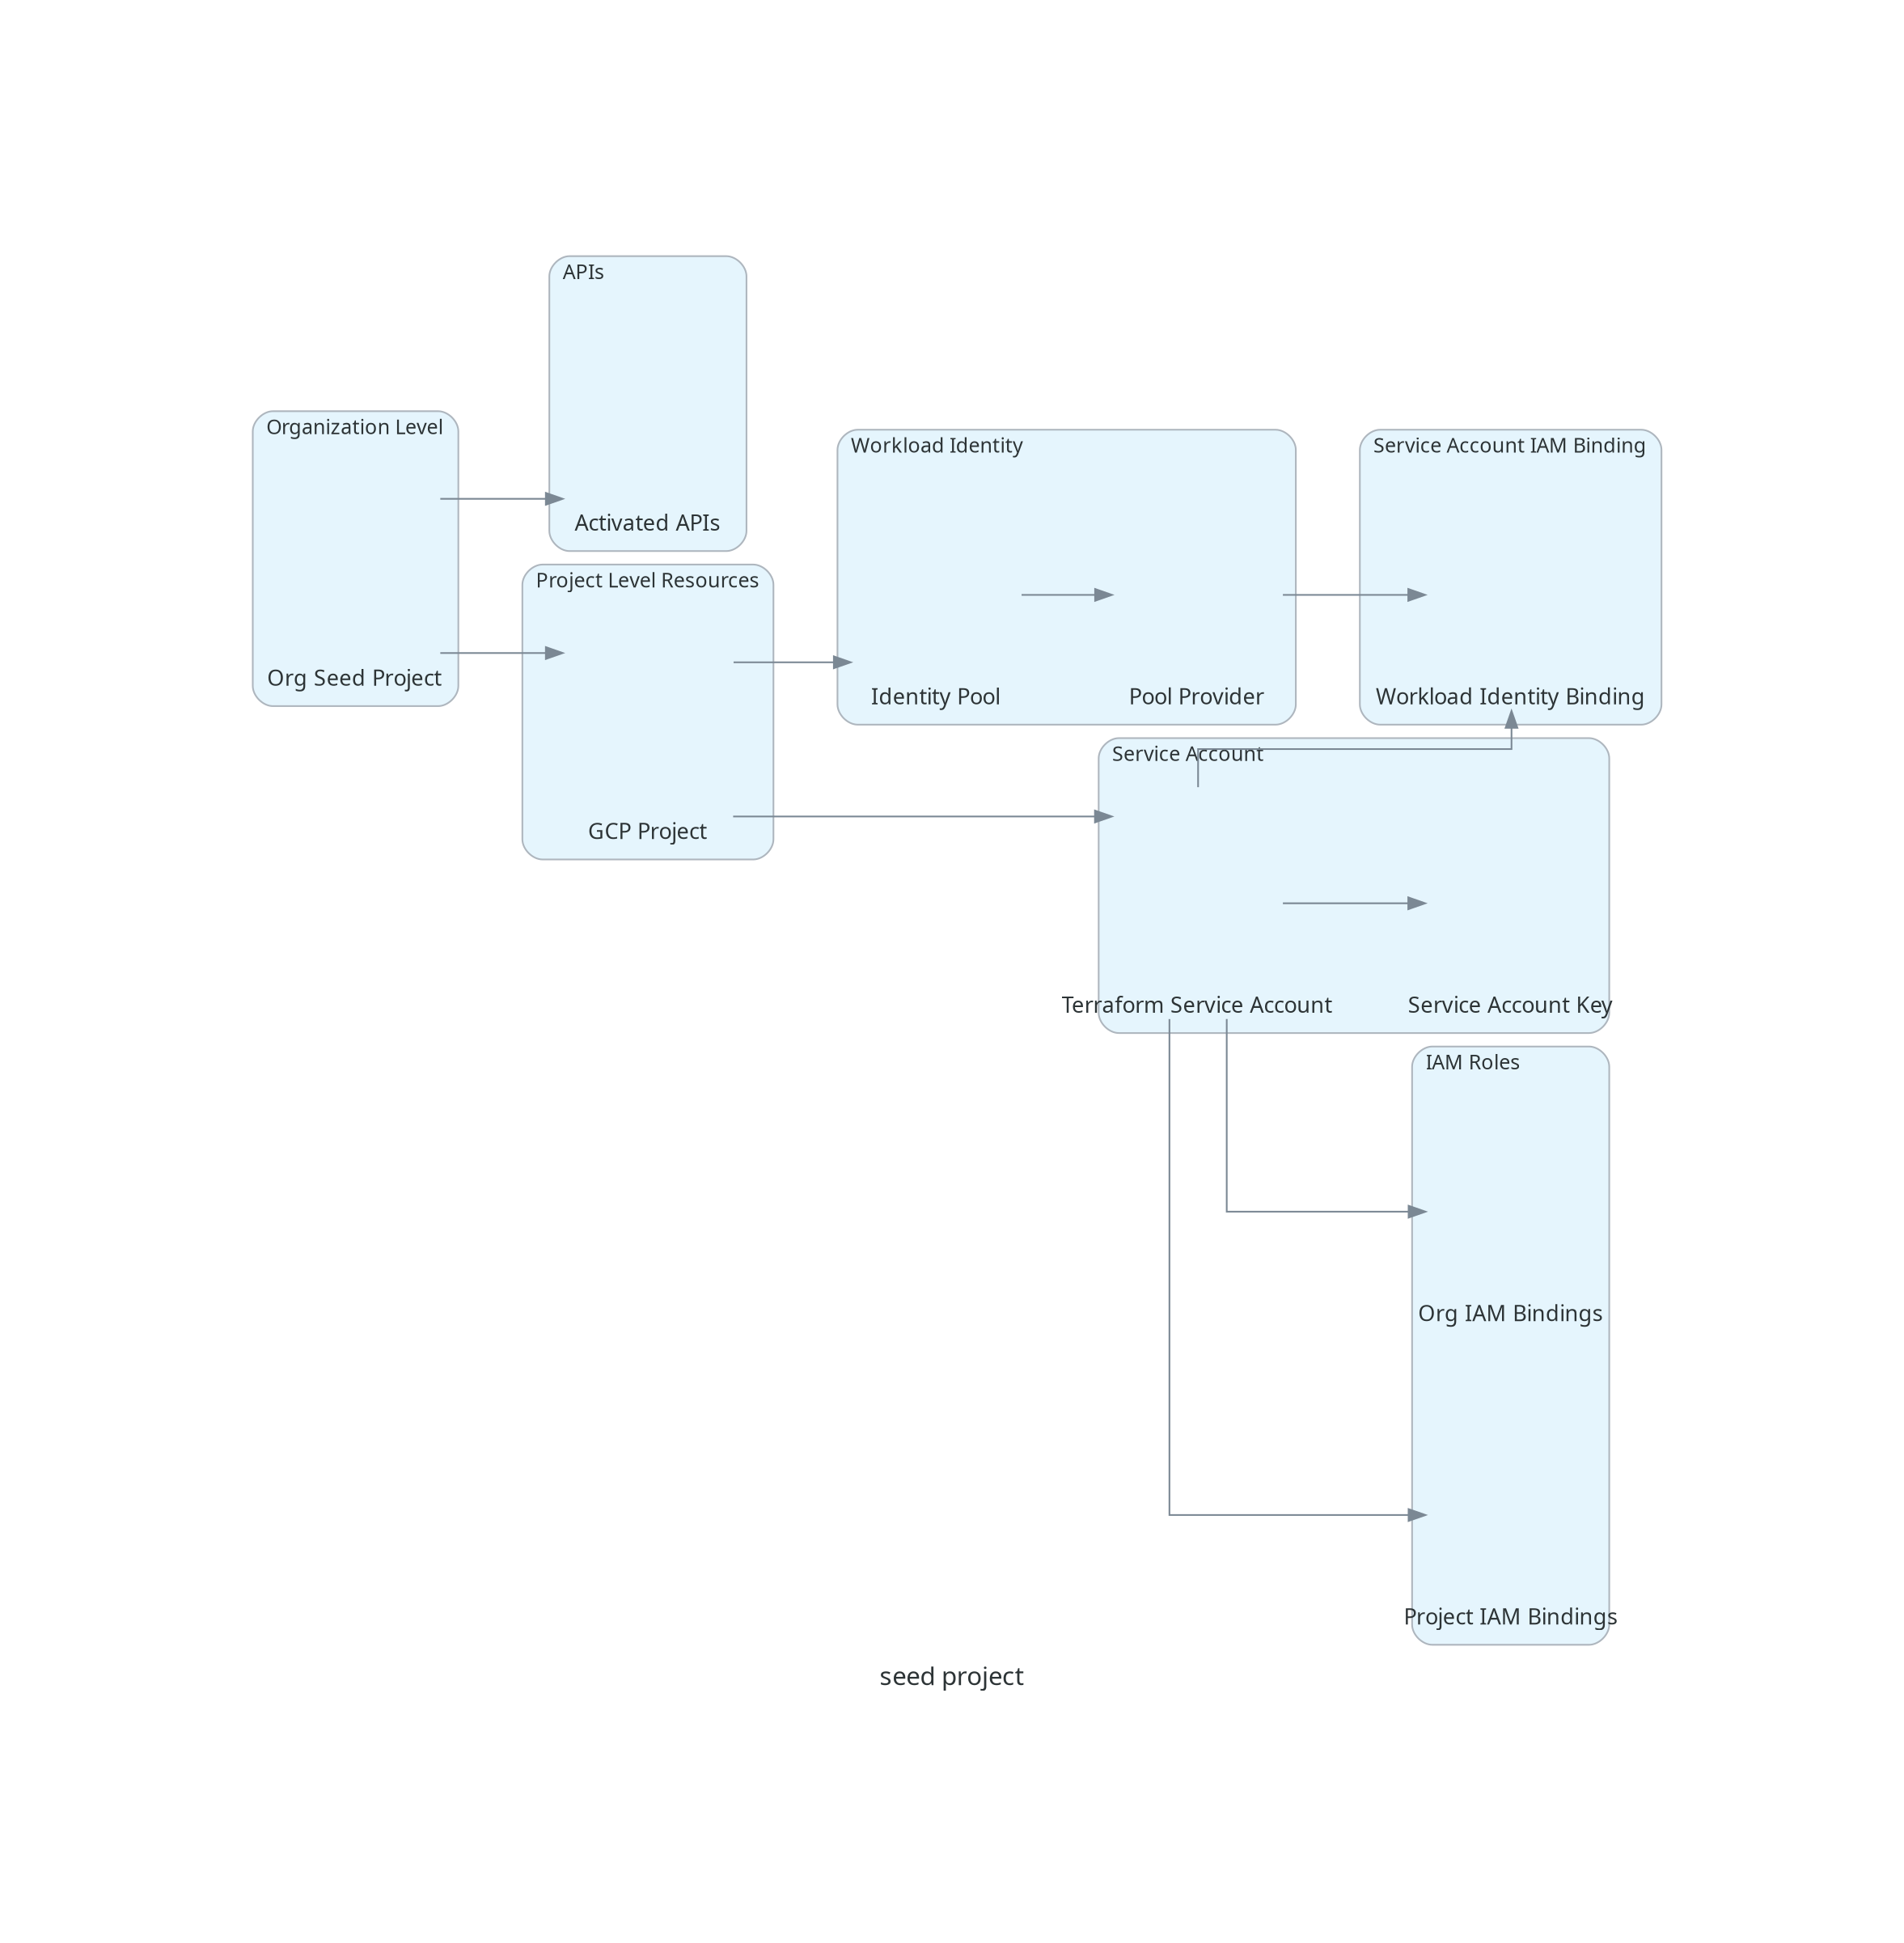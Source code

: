 digraph "seed project" {
	graph [bb="0,0,826,856.75",
		fontcolor="#2D3436",
		fontname="Sans-Serif",
		fontsize=15,
		label="seed project",
		lheight=0.22,
		lp="413,11.875",
		lwidth=1.14,
		nodesep=0.60,
		pad=2.0,
		rankdir=LR,
		ranksep=0.75,
		splines=ortho
	];
	node [fixedsize=true,
		fontcolor="#2D3436",
		fontname="Sans-Serif",
		fontsize=13,
		height=1.4,
		imagescale=true,
		label="\N",
		labelloc=b,
		shape=box,
		style=rounded,
		width=1.4
	];
	edge [color="#7B8894"];
	subgraph "cluster_Organization Level" {
		graph [bb="8,584.75,124.8,757.75",
			bgcolor="#E5F5FD",
			fontname="Sans-Serif",
			fontsize=12,
			label="Organization Level",
			labeljust=l,
			lheight=0.18,
			lp="66.25,747.38",
			lwidth=1.40,
			pencolor="#AEB6BE",
			rankdir=LR,
			shape=box,
			style=rounded
		];
		"3ecf04c7a1f6422e9474e9821382e4fe"	[height=1.9,
			image="/usr/local/lib/python3.11/site-packages/resources/gcp/devtools/code.png",
			label="Org Seed Project",
			pos="66.4,660.75",
			shape=none];
	}
	subgraph cluster_APIs {
		graph [bb="176.8,675.75,293.6,848.75",
			bgcolor="#E5F5FD",
			fontname="Sans-Serif",
			fontsize=12,
			label=APIs,
			labeljust=l,
			lheight=0.18,
			lp="197.55,838.38",
			lwidth=0.35,
			pencolor="#AEB6BE",
			rankdir=LR,
			shape=box,
			style=rounded
		];
		cb3aac52668549f885bb373cddcd6ec6	[height=1.9,
			image="/usr/local/lib/python3.11/site-packages/resources/gcp/analytics/bigquery.png",
			label="Activated APIs",
			pos="235.2,751.75",
			shape=none];
	}
	subgraph "cluster_Project Level Resources" {
		graph [bb="162.8,494.75,308.6,667.75",
			bgcolor="#E5F5FD",
			fontname="Sans-Serif",
			fontsize=12,
			label="Project Level Resources",
			labeljust=l,
			lheight=0.18,
			lp="236.05,657.38",
			lwidth=1.81,
			pencolor="#AEB6BE",
			rankdir=LR,
			shape=box,
			style=rounded
		];
		"1e7f685a130f491cba710308c936b8ca"	[height=1.9,
			image="/usr/local/lib/python3.11/site-packages/resources/gcp/compute/app-engine.png",
			label="GCP Project",
			pos="235.2,570.75",
			shape=none];
	}
	subgraph "cluster_Service Account" {
		graph [bb="501.4,392.75,799,565.75",
			bgcolor="#E5F5FD",
			fontname="Sans-Serif",
			fontsize=12,
			label="Service Account",
			labeljust=l,
			lheight=0.18,
			lp="552.52,555.38",
			lwidth=1.20,
			pencolor="#AEB6BE",
			rankdir=LR,
			shape=box,
			style=rounded
		];
		"99e1aec5a9c444b1854f3b3680058619"	[height=1.9,
			image="/usr/local/lib/python3.11/site-packages/resources/gcp/security/iam.png",
			label="Terraform Service Account",
			pos="559.8,468.75",
			shape=none];
		"1e5ab5a0cf5c45c1b191018e63f74b61"	[height=1.9,
			image="/usr/local/lib/python3.11/site-packages/resources/gcp/security/iam.png",
			label="Service Account Key",
			pos="740.6,468.75",
			shape=none];
		"99e1aec5a9c444b1854f3b3680058619" -> "1e5ab5a0cf5c45c1b191018e63f74b61"	[dir=forward,
			fontcolor="#2D3436",
			fontname="Sans-Serif",
			fontsize=13,
			pos="e,690.51,468.75 610.16,468.75 610.16,468.75 679.51,468.75 679.51,468.75"];
	}
	subgraph "cluster_IAM Roles" {
		graph [bb="682.2,31.75,799,384.75",
			bgcolor="#E5F5FD",
			fontname="Sans-Serif",
			fontsize=12,
			label="IAM Roles",
			labeljust=l,
			lheight=0.18,
			lp="717.95,374.38",
			lwidth=0.77,
			pencolor="#AEB6BE",
			rankdir=LR,
			shape=box,
			style=rounded
		];
		"12c2975080c94683b1e40460f506fada"	[height=1.9,
			image="/usr/local/lib/python3.11/site-packages/resources/gcp/security/iam.png",
			label="Org IAM Bindings",
			pos="740.6,287.75",
			shape=none];
		f3ef848b86874c9da41d499891c955af	[height=1.9,
			image="/usr/local/lib/python3.11/site-packages/resources/gcp/security/iam.png",
			label="Project IAM Bindings",
			pos="740.6,107.75",
			shape=none];
	}
	subgraph "cluster_Workload Identity" {
		graph [bb="346.6,573.75,618.2,746.75",
			bgcolor="#E5F5FD",
			fontname="Sans-Serif",
			fontsize=12,
			label="Workload Identity",
			labeljust=l,
			lheight=0.18,
			lp="400.72,736.38",
			lwidth=1.28,
			pencolor="#AEB6BE",
			rankdir=LR,
			shape=box,
			style=rounded
		];
		"6227856f681b464a8489df018e168bf3"	[height=1.9,
			image="/usr/local/lib/python3.11/site-packages/resources/gcp/security/iam.png",
			label="Identity Pool",
			pos="405,649.75",
			shape=none];
		"274448b47b1444c8ba632e0752c5ffab"	[height=1.9,
			image="/usr/local/lib/python3.11/site-packages/resources/gcp/security/iam.png",
			label="Pool Provider",
			pos="559.8,649.75",
			shape=none];
		"6227856f681b464a8489df018e168bf3" -> "274448b47b1444c8ba632e0752c5ffab"	[dir=forward,
			fontcolor="#2D3436",
			fontname="Sans-Serif",
			fontsize=13,
			pos="e,509.53,649.75 455.26,649.75 455.26,649.75 498.53,649.75 498.53,649.75"];
	}
	subgraph "cluster_Service Account IAM Binding" {
		graph [bb="656.2,573.75,826,746.75",
			bgcolor="#E5F5FD",
			fontname="Sans-Serif",
			fontsize=12,
			label="Service Account IAM Binding",
			labeljust=l,
			lheight=0.18,
			lp="741.45,736.38",
			lwidth=2.15,
			pencolor="#AEB6BE",
			rankdir=LR,
			shape=box,
			style=rounded
		];
		"10bffe1a316c48c19100022d925f382d"	[height=1.9,
			image="/usr/local/lib/python3.11/site-packages/resources/gcp/security/iam.png",
			label="Workload Identity Binding",
			pos="740.6,649.75",
			shape=none];
	}
	"3ecf04c7a1f6422e9474e9821382e4fe" -> cb3aac52668549f885bb373cddcd6ec6	[dir=forward,
		fontcolor="#2D3436",
		fontname="Sans-Serif",
		fontsize=13,
		pos="e,184.91,706.25 116.59,706.25 116.59,706.25 173.91,706.25 173.91,706.25"];
	"3ecf04c7a1f6422e9474e9821382e4fe" -> "1e7f685a130f491cba710308c936b8ca"	[dir=forward,
		fontcolor="#2D3436",
		fontname="Sans-Serif",
		fontsize=13,
		pos="e,184.91,615.75 116.59,615.75 116.59,615.75 173.91,615.75 173.91,615.75"];
	"1e7f685a130f491cba710308c936b8ca" -> "99e1aec5a9c444b1854f3b3680058619"	[dir=forward,
		fontcolor="#2D3436",
		fontname="Sans-Serif",
		fontsize=13,
		pos="e,509.59,519.75 285.56,519.75 285.56,519.75 498.59,519.75 498.59,519.75"];
	"1e7f685a130f491cba710308c936b8ca" -> "6227856f681b464a8489df018e168bf3"	[dir=forward,
		fontcolor="#2D3436",
		fontname="Sans-Serif",
		fontsize=13,
		pos="e,354.74,610.25 285.23,610.25 285.23,610.25 343.74,610.25 343.74,610.25"];
	"99e1aec5a9c444b1854f3b3680058619" -> "12c2975080c94683b1e40460f506fada"	[dir=forward,
		fontcolor="#2D3436",
		fontname="Sans-Serif",
		fontsize=13,
		pos="e,690.63,287.75 577,400.58 577,349.27 577,287.75 577,287.75 577,287.75 679.63,287.75 679.63,287.75"];
	"99e1aec5a9c444b1854f3b3680058619" -> f3ef848b86874c9da41d499891c955af	[dir=forward,
		fontcolor="#2D3436",
		fontname="Sans-Serif",
		fontsize=13,
		pos="e,690.23,107.75 543,400.42 543,295.77 543,107.75 543,107.75 543,107.75 679.23,107.75 679.23,107.75"];
	"99e1aec5a9c444b1854f3b3680058619" -> "10bffe1a316c48c19100022d925f382d"	[dir=forward,
		fontcolor="#2D3436",
		fontname="Sans-Serif",
		fontsize=13,
		pos="e,741,581.62 560,536.88 560,549.74 560,559.25 560,559.25 560,559.25 741,559.25 741,559.25 741,559.25 741,570.62 741,570.62"];
	"274448b47b1444c8ba632e0752c5ffab" -> "10bffe1a316c48c19100022d925f382d"	[dir=forward,
		fontcolor="#2D3436",
		fontname="Sans-Serif",
		fontsize=13,
		pos="e,690.51,649.75 610.16,649.75 610.16,649.75 679.51,649.75 679.51,649.75"];
}
